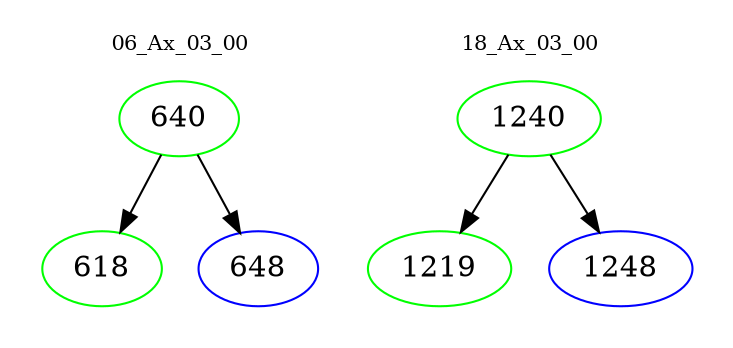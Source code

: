 digraph{
subgraph cluster_0 {
color = white
label = "06_Ax_03_00";
fontsize=10;
T0_640 [label="640", color="green"]
T0_640 -> T0_618 [color="black"]
T0_618 [label="618", color="green"]
T0_640 -> T0_648 [color="black"]
T0_648 [label="648", color="blue"]
}
subgraph cluster_1 {
color = white
label = "18_Ax_03_00";
fontsize=10;
T1_1240 [label="1240", color="green"]
T1_1240 -> T1_1219 [color="black"]
T1_1219 [label="1219", color="green"]
T1_1240 -> T1_1248 [color="black"]
T1_1248 [label="1248", color="blue"]
}
}
